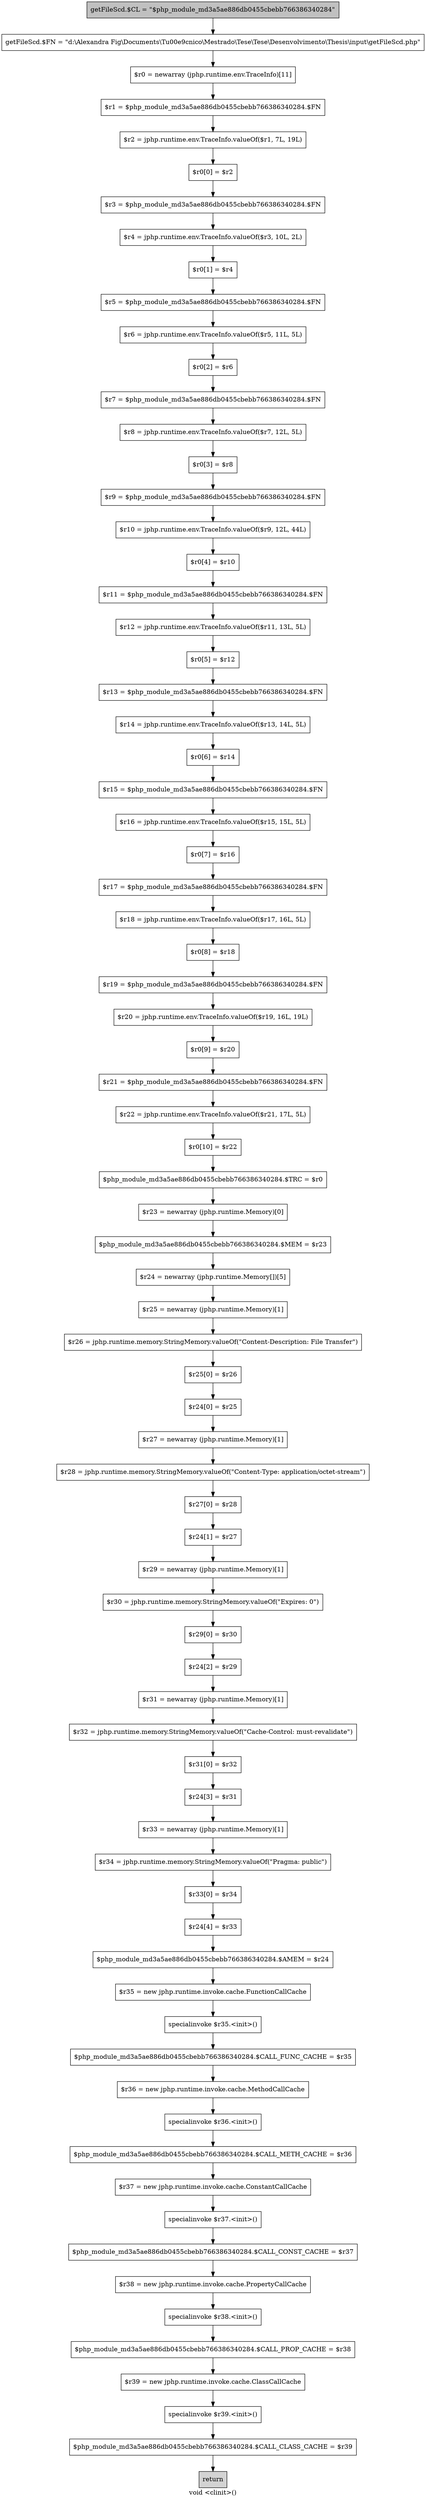 digraph "void <clinit>()" {
    label="void <clinit>()";
    node [shape=box];
    "0" [style=filled,fillcolor=gray,label="getFileScd.$CL = \"$php_module_md3a5ae886db0455cbebb766386340284\"",];
    "1" [label="getFileScd.$FN = \"d:\\Alexandra Fig\\Documents\\T\u00e9cnico\\Mestrado\\Tese\\Tese\\Desenvolvimento\\Thesis\\input\\getFileScd.php\"",];
    "0"->"1";
    "2" [label="$r0 = newarray (jphp.runtime.env.TraceInfo)[11]",];
    "1"->"2";
    "3" [label="$r1 = $php_module_md3a5ae886db0455cbebb766386340284.$FN",];
    "2"->"3";
    "4" [label="$r2 = jphp.runtime.env.TraceInfo.valueOf($r1, 7L, 19L)",];
    "3"->"4";
    "5" [label="$r0[0] = $r2",];
    "4"->"5";
    "6" [label="$r3 = $php_module_md3a5ae886db0455cbebb766386340284.$FN",];
    "5"->"6";
    "7" [label="$r4 = jphp.runtime.env.TraceInfo.valueOf($r3, 10L, 2L)",];
    "6"->"7";
    "8" [label="$r0[1] = $r4",];
    "7"->"8";
    "9" [label="$r5 = $php_module_md3a5ae886db0455cbebb766386340284.$FN",];
    "8"->"9";
    "10" [label="$r6 = jphp.runtime.env.TraceInfo.valueOf($r5, 11L, 5L)",];
    "9"->"10";
    "11" [label="$r0[2] = $r6",];
    "10"->"11";
    "12" [label="$r7 = $php_module_md3a5ae886db0455cbebb766386340284.$FN",];
    "11"->"12";
    "13" [label="$r8 = jphp.runtime.env.TraceInfo.valueOf($r7, 12L, 5L)",];
    "12"->"13";
    "14" [label="$r0[3] = $r8",];
    "13"->"14";
    "15" [label="$r9 = $php_module_md3a5ae886db0455cbebb766386340284.$FN",];
    "14"->"15";
    "16" [label="$r10 = jphp.runtime.env.TraceInfo.valueOf($r9, 12L, 44L)",];
    "15"->"16";
    "17" [label="$r0[4] = $r10",];
    "16"->"17";
    "18" [label="$r11 = $php_module_md3a5ae886db0455cbebb766386340284.$FN",];
    "17"->"18";
    "19" [label="$r12 = jphp.runtime.env.TraceInfo.valueOf($r11, 13L, 5L)",];
    "18"->"19";
    "20" [label="$r0[5] = $r12",];
    "19"->"20";
    "21" [label="$r13 = $php_module_md3a5ae886db0455cbebb766386340284.$FN",];
    "20"->"21";
    "22" [label="$r14 = jphp.runtime.env.TraceInfo.valueOf($r13, 14L, 5L)",];
    "21"->"22";
    "23" [label="$r0[6] = $r14",];
    "22"->"23";
    "24" [label="$r15 = $php_module_md3a5ae886db0455cbebb766386340284.$FN",];
    "23"->"24";
    "25" [label="$r16 = jphp.runtime.env.TraceInfo.valueOf($r15, 15L, 5L)",];
    "24"->"25";
    "26" [label="$r0[7] = $r16",];
    "25"->"26";
    "27" [label="$r17 = $php_module_md3a5ae886db0455cbebb766386340284.$FN",];
    "26"->"27";
    "28" [label="$r18 = jphp.runtime.env.TraceInfo.valueOf($r17, 16L, 5L)",];
    "27"->"28";
    "29" [label="$r0[8] = $r18",];
    "28"->"29";
    "30" [label="$r19 = $php_module_md3a5ae886db0455cbebb766386340284.$FN",];
    "29"->"30";
    "31" [label="$r20 = jphp.runtime.env.TraceInfo.valueOf($r19, 16L, 19L)",];
    "30"->"31";
    "32" [label="$r0[9] = $r20",];
    "31"->"32";
    "33" [label="$r21 = $php_module_md3a5ae886db0455cbebb766386340284.$FN",];
    "32"->"33";
    "34" [label="$r22 = jphp.runtime.env.TraceInfo.valueOf($r21, 17L, 5L)",];
    "33"->"34";
    "35" [label="$r0[10] = $r22",];
    "34"->"35";
    "36" [label="$php_module_md3a5ae886db0455cbebb766386340284.$TRC = $r0",];
    "35"->"36";
    "37" [label="$r23 = newarray (jphp.runtime.Memory)[0]",];
    "36"->"37";
    "38" [label="$php_module_md3a5ae886db0455cbebb766386340284.$MEM = $r23",];
    "37"->"38";
    "39" [label="$r24 = newarray (jphp.runtime.Memory[])[5]",];
    "38"->"39";
    "40" [label="$r25 = newarray (jphp.runtime.Memory)[1]",];
    "39"->"40";
    "41" [label="$r26 = jphp.runtime.memory.StringMemory.valueOf(\"Content-Description: File Transfer\")",];
    "40"->"41";
    "42" [label="$r25[0] = $r26",];
    "41"->"42";
    "43" [label="$r24[0] = $r25",];
    "42"->"43";
    "44" [label="$r27 = newarray (jphp.runtime.Memory)[1]",];
    "43"->"44";
    "45" [label="$r28 = jphp.runtime.memory.StringMemory.valueOf(\"Content-Type: application/octet-stream\")",];
    "44"->"45";
    "46" [label="$r27[0] = $r28",];
    "45"->"46";
    "47" [label="$r24[1] = $r27",];
    "46"->"47";
    "48" [label="$r29 = newarray (jphp.runtime.Memory)[1]",];
    "47"->"48";
    "49" [label="$r30 = jphp.runtime.memory.StringMemory.valueOf(\"Expires: 0\")",];
    "48"->"49";
    "50" [label="$r29[0] = $r30",];
    "49"->"50";
    "51" [label="$r24[2] = $r29",];
    "50"->"51";
    "52" [label="$r31 = newarray (jphp.runtime.Memory)[1]",];
    "51"->"52";
    "53" [label="$r32 = jphp.runtime.memory.StringMemory.valueOf(\"Cache-Control: must-revalidate\")",];
    "52"->"53";
    "54" [label="$r31[0] = $r32",];
    "53"->"54";
    "55" [label="$r24[3] = $r31",];
    "54"->"55";
    "56" [label="$r33 = newarray (jphp.runtime.Memory)[1]",];
    "55"->"56";
    "57" [label="$r34 = jphp.runtime.memory.StringMemory.valueOf(\"Pragma: public\")",];
    "56"->"57";
    "58" [label="$r33[0] = $r34",];
    "57"->"58";
    "59" [label="$r24[4] = $r33",];
    "58"->"59";
    "60" [label="$php_module_md3a5ae886db0455cbebb766386340284.$AMEM = $r24",];
    "59"->"60";
    "61" [label="$r35 = new jphp.runtime.invoke.cache.FunctionCallCache",];
    "60"->"61";
    "62" [label="specialinvoke $r35.<init>()",];
    "61"->"62";
    "63" [label="$php_module_md3a5ae886db0455cbebb766386340284.$CALL_FUNC_CACHE = $r35",];
    "62"->"63";
    "64" [label="$r36 = new jphp.runtime.invoke.cache.MethodCallCache",];
    "63"->"64";
    "65" [label="specialinvoke $r36.<init>()",];
    "64"->"65";
    "66" [label="$php_module_md3a5ae886db0455cbebb766386340284.$CALL_METH_CACHE = $r36",];
    "65"->"66";
    "67" [label="$r37 = new jphp.runtime.invoke.cache.ConstantCallCache",];
    "66"->"67";
    "68" [label="specialinvoke $r37.<init>()",];
    "67"->"68";
    "69" [label="$php_module_md3a5ae886db0455cbebb766386340284.$CALL_CONST_CACHE = $r37",];
    "68"->"69";
    "70" [label="$r38 = new jphp.runtime.invoke.cache.PropertyCallCache",];
    "69"->"70";
    "71" [label="specialinvoke $r38.<init>()",];
    "70"->"71";
    "72" [label="$php_module_md3a5ae886db0455cbebb766386340284.$CALL_PROP_CACHE = $r38",];
    "71"->"72";
    "73" [label="$r39 = new jphp.runtime.invoke.cache.ClassCallCache",];
    "72"->"73";
    "74" [label="specialinvoke $r39.<init>()",];
    "73"->"74";
    "75" [label="$php_module_md3a5ae886db0455cbebb766386340284.$CALL_CLASS_CACHE = $r39",];
    "74"->"75";
    "76" [style=filled,fillcolor=lightgray,label="return",];
    "75"->"76";
}
